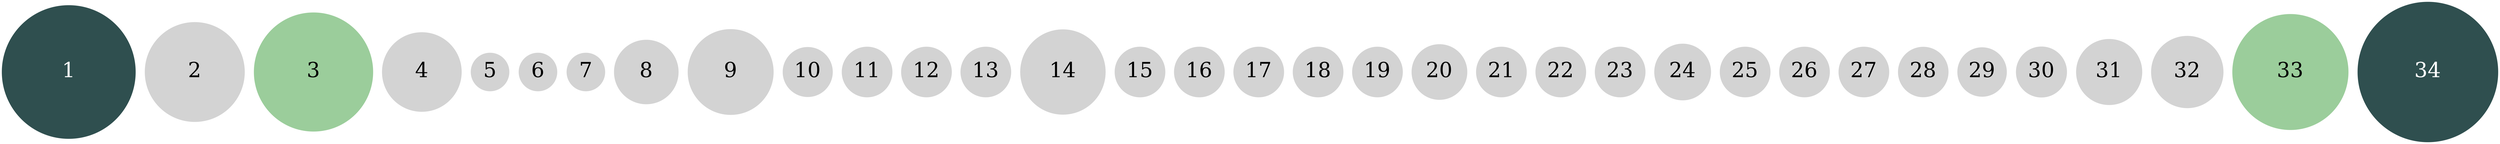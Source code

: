 graph centrality {
  node [shape=circle, style=filled, fontsize="40"]
  1  [label="1",  color=darkslategray, fontcolor=white, width=3.55491]
  2  [label="2",  color=lightgrey, width=2.6596]
  3  [label="3",  color=darkseagreen3, width=3.17193]
  4  [label="4",  color=lightgrey, width=2.1118]
  5  [label="5",  color=lightgrey, width=0.759688]
  6  [label="6",  color=lightgrey, width=0.79483]
  7  [label="7",  color=lightgrey, width=0.79483]
  8  [label="8",  color=lightgrey, width=1.7096]
  9  [label="9",  color=lightgrey, width=2.27404]
  10 [label="10", color=lightgrey, width=1.02674]
  11 [label="11", color=lightgrey, width=0.759688]
  12 [label="12", color=lightgrey, width=0.528557]
  13 [label="13", color=lightgrey, width=0.842546]
  14 [label="14", color=lightgrey, width=2.26473]
  15 [label="15", color=lightgrey, width=1.01403]
  16 [label="16", color=lightgrey, width=1.01403]
  17 [label="17", color=lightgrey, width=0.236356]
  18 [label="18", color=lightgrey, width=0.923995]
  19 [label="19", color=lightgrey, width=1.01403]
  20 [label="20", color=lightgrey, width=1.47913]
  21 [label="21", color=lightgrey, width=1.01403]
  22 [label="22", color=lightgrey, width=0.923995]
  23 [label="23", color=lightgrey, width=1.01403]
  24 [label="24", color=lightgrey, width=1.50119]
  25 [label="25", color=lightgrey, width=0.570524]
  26 [label="26", color=lightgrey, width=0.592065]
  27 [label="27", color=lightgrey, width=0.755794]
  28 [label="28", color=lightgrey, width=1.33477]
  29 [label="29", color=lightgrey, width=1.31078]
  30 [label="30", color=lightgrey, width=1.34961]
  31 [label="31", color=lightgrey, width=1.74758]
  32 [label="32", color=lightgrey, width=1.91034]
  33 [label="33", color=darkseagreen3, width=3.08644]
  34 [label="34", color=darkslategray, fontcolor=white, width=3.73363]
}
